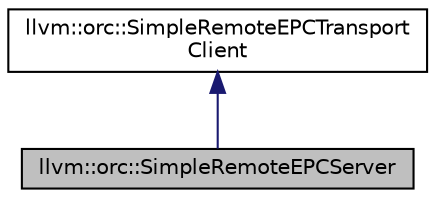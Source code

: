digraph "llvm::orc::SimpleRemoteEPCServer"
{
 // LATEX_PDF_SIZE
  bgcolor="transparent";
  edge [fontname="Helvetica",fontsize="10",labelfontname="Helvetica",labelfontsize="10"];
  node [fontname="Helvetica",fontsize="10",shape=record];
  Node1 [label="llvm::orc::SimpleRemoteEPCServer",height=0.2,width=0.4,color="black", fillcolor="grey75", style="filled", fontcolor="black",tooltip="A simple EPC server implementation."];
  Node2 -> Node1 [dir="back",color="midnightblue",fontsize="10",style="solid",fontname="Helvetica"];
  Node2 [label="llvm::orc::SimpleRemoteEPCTransport\lClient",height=0.2,width=0.4,color="black",URL="$classllvm_1_1orc_1_1SimpleRemoteEPCTransportClient.html",tooltip=" "];
}
